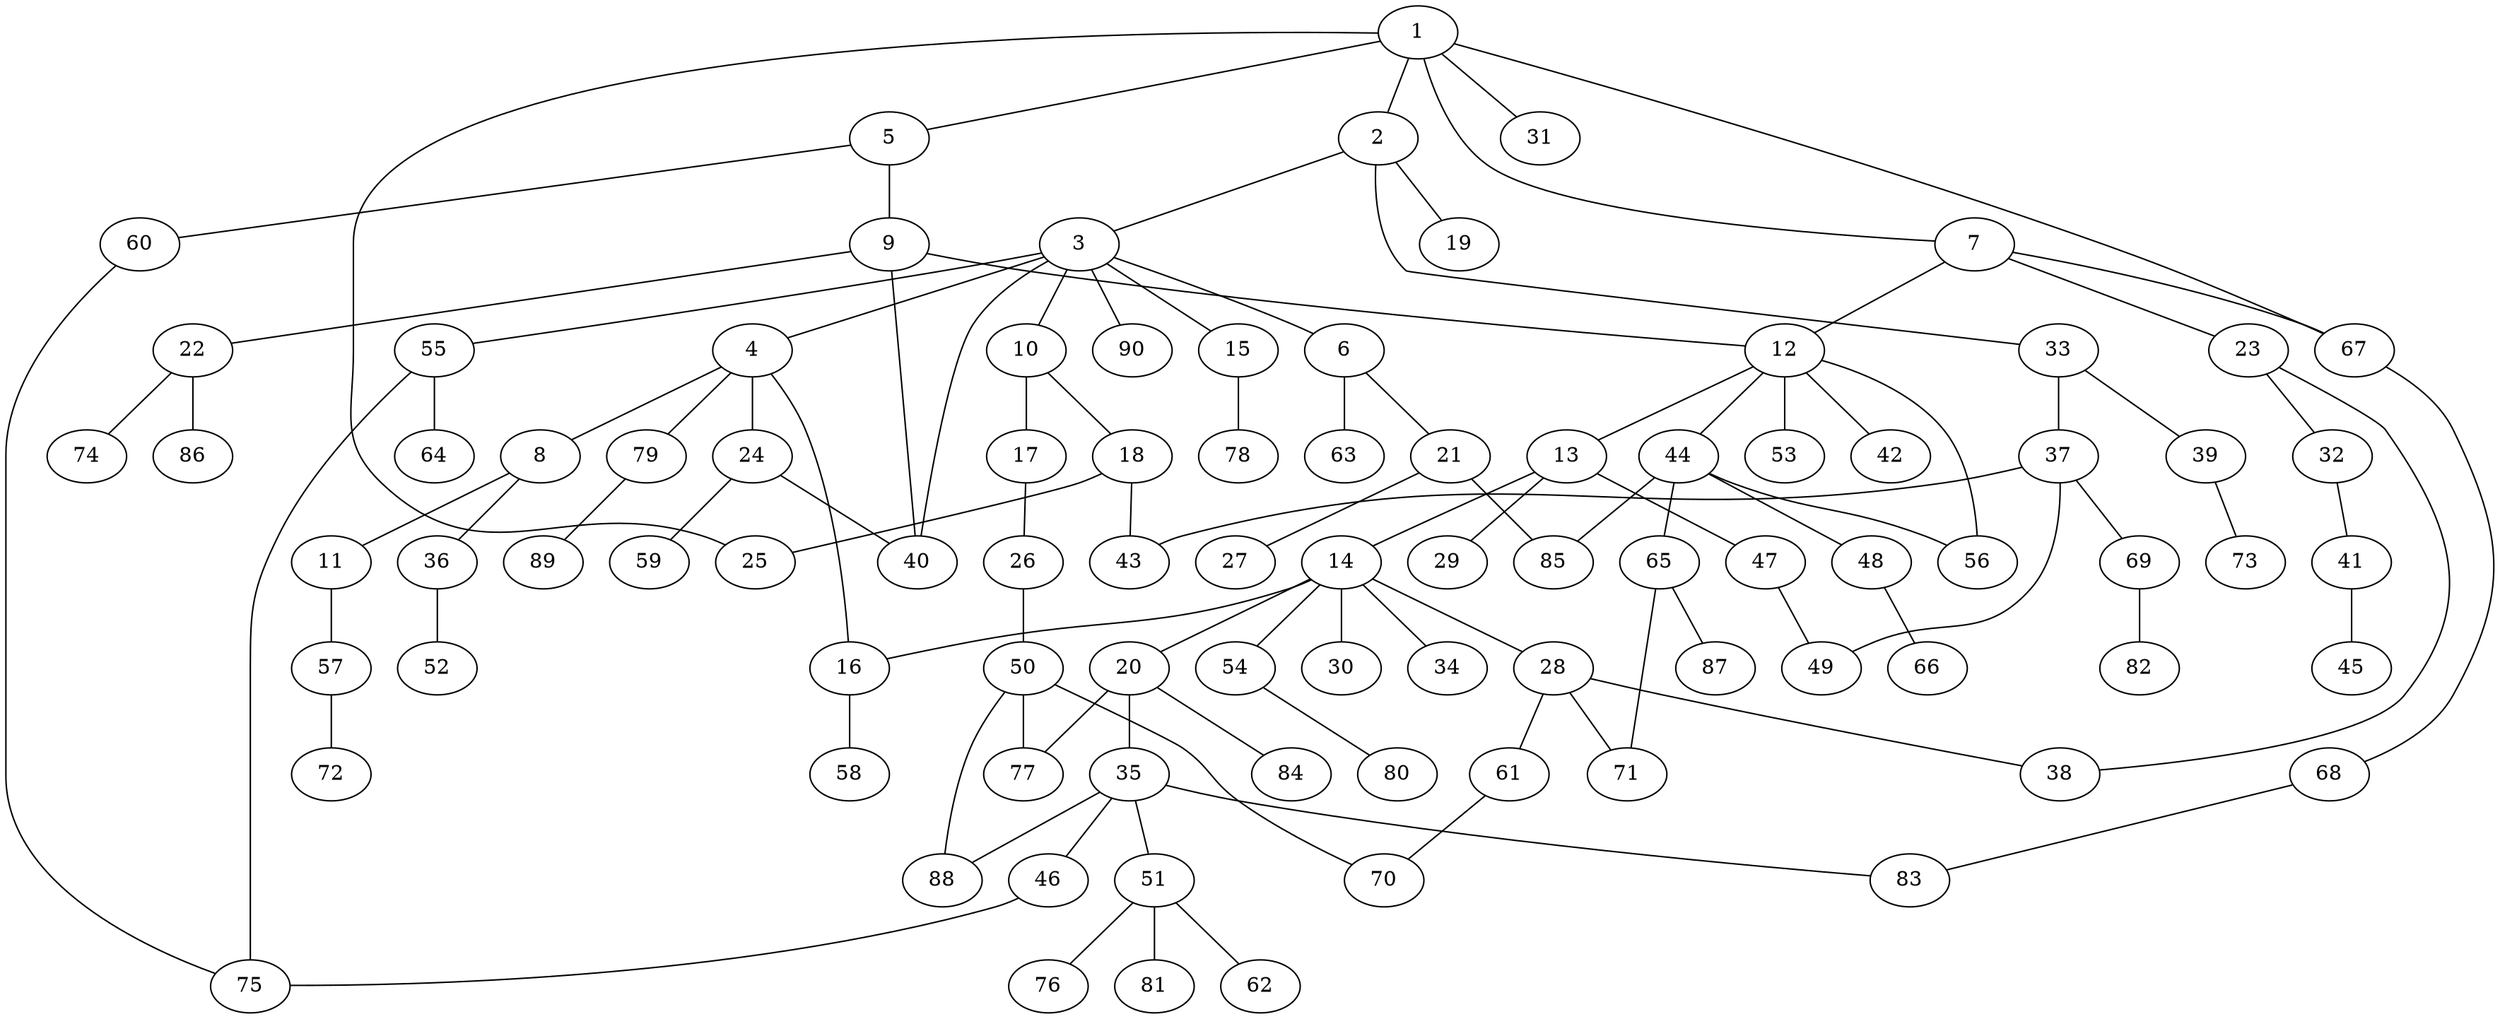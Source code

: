 graph graphname {1--2
1--5
1--7
1--25
1--31
1--67
2--3
2--19
2--33
3--4
3--6
3--10
3--15
3--40
3--55
3--90
4--8
4--16
4--24
4--79
5--9
5--60
6--21
6--63
7--12
7--23
7--67
8--11
8--36
9--12
9--22
9--40
10--17
10--18
11--57
12--13
12--42
12--44
12--53
12--56
13--14
13--29
13--47
14--16
14--20
14--28
14--30
14--34
14--54
15--78
16--58
17--26
18--25
18--43
20--35
20--77
20--84
21--27
21--85
22--74
22--86
23--32
23--38
24--40
24--59
26--50
28--38
28--61
28--71
32--41
33--37
33--39
35--46
35--51
35--83
35--88
36--52
37--43
37--49
37--69
39--73
41--45
44--48
44--56
44--65
44--85
46--75
47--49
48--66
50--70
50--77
50--88
51--62
51--76
51--81
54--80
55--64
55--75
57--72
60--75
61--70
65--71
65--87
67--68
68--83
69--82
79--89
}